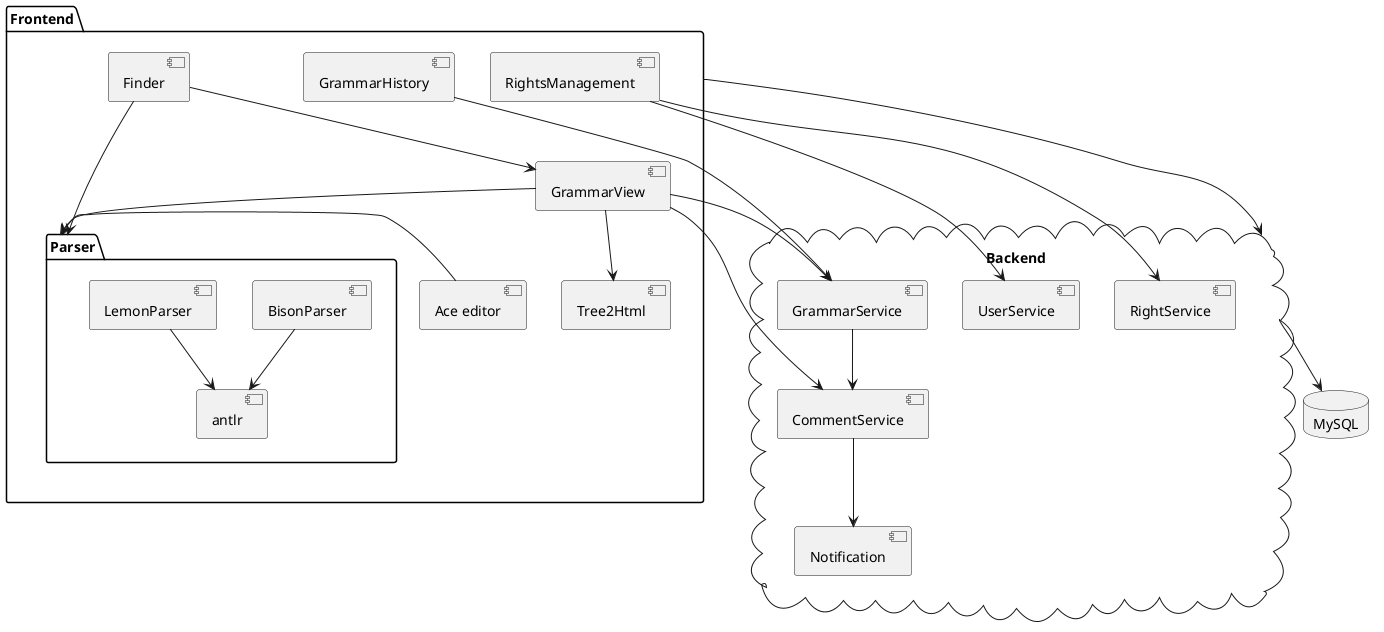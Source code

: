 @startuml

package "Frontend" {
  [GrammarHistory]
  [RightsManagement]
  package "Parser" {
    [antlr]
    [BisonParser]
    [LemonParser]
  }
  [GrammarView]
  [Tree2Html]
  [Finder]
  [Ace editor]
}

cloud Backend {
  [Notification]
  [GrammarService]
  [CommentService]
  [RightService]
  [UserService]
}

database "MySQL" {
}

Frontend --> Backend
Backend --> MySQL

'Frontend
[BisonParser] --> [antlr]
[LemonParser] --> [antlr]
[GrammarView] --> Parser
[GrammarView] --> [Tree2Html]
[Finder] --> [GrammarView]
[Finder] --> Parser
[Ace editor] -> Parser

'Backend
[GrammarService] --> [CommentService]
[CommentService] --> [Notification]

'Frontend&Backend
[RightsManagement] --> [RightService]
[RightsManagement] --> [UserService]
[GrammarHistory] --> [GrammarService]
[GrammarView] --> [GrammarService]
[GrammarView] --> [CommentService]

@enduml
